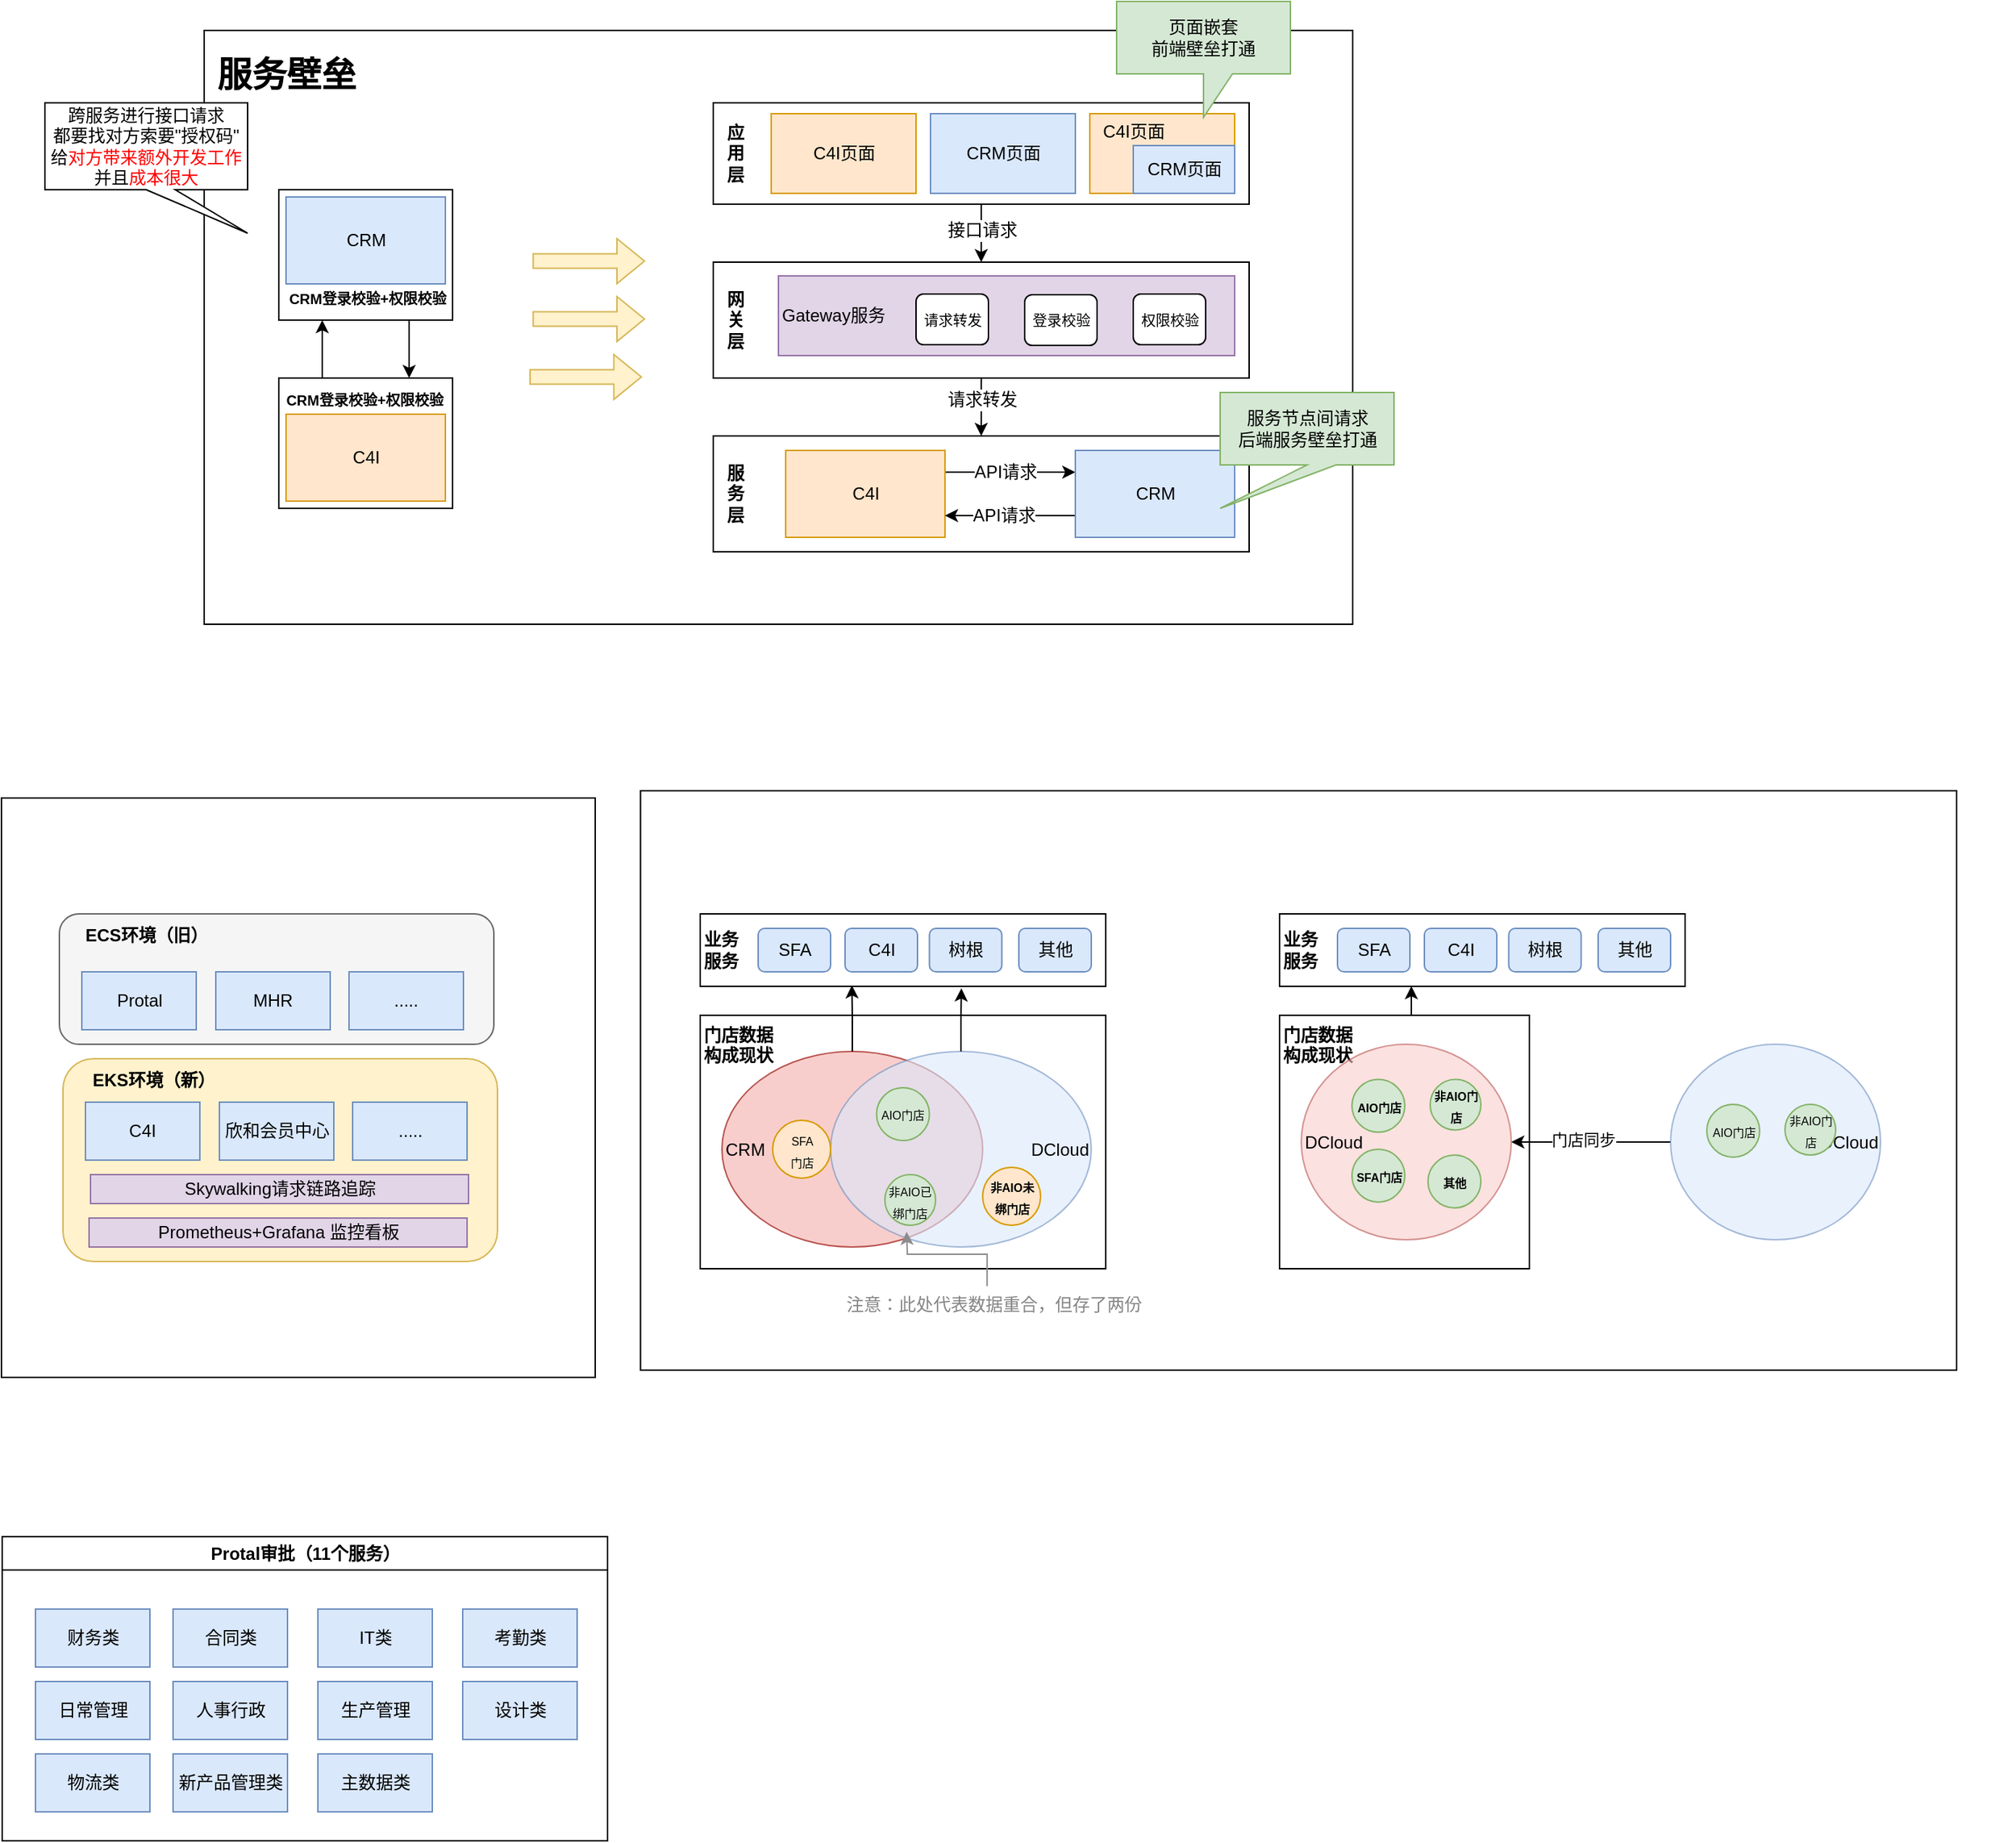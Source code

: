 <mxfile version="24.0.5" type="github">
  <diagram name="第 1 页" id="fpY8yn4sJWRvHEiPrYGF">
    <mxGraphModel dx="2048" dy="1942" grid="1" gridSize="10" guides="1" tooltips="1" connect="1" arrows="1" fold="1" page="1" pageScale="1" pageWidth="827" pageHeight="1169" math="0" shadow="0">
      <root>
        <mxCell id="0" />
        <mxCell id="1" parent="0" />
        <mxCell id="G3k9K2cqqkwImt9SPJEE-204" value="" style="rounded=0;whiteSpace=wrap;html=1;strokeColor=default;align=center;verticalAlign=middle;fontFamily=Helvetica;fontSize=12;fontColor=default;fillColor=default;" vertex="1" parent="1">
          <mxGeometry x="-670" y="200" width="410" height="400" as="geometry" />
        </mxCell>
        <mxCell id="G3k9K2cqqkwImt9SPJEE-200" value="" style="rounded=0;whiteSpace=wrap;html=1;strokeColor=default;align=center;verticalAlign=middle;fontFamily=Helvetica;fontSize=12;fontColor=default;fillColor=default;" vertex="1" parent="1">
          <mxGeometry x="-530" y="-330" width="793" height="410" as="geometry" />
        </mxCell>
        <mxCell id="G3k9K2cqqkwImt9SPJEE-174" value="Protal审批（11个服务）" style="swimlane;whiteSpace=wrap;html=1;rounded=0;strokeColor=default;align=center;verticalAlign=middle;fontFamily=Helvetica;fontSize=12;fontColor=default;fillColor=default;" vertex="1" parent="1">
          <mxGeometry x="-669.5" y="710" width="418" height="210" as="geometry" />
        </mxCell>
        <mxCell id="G3k9K2cqqkwImt9SPJEE-175" value="财务类" style="rounded=0;whiteSpace=wrap;html=1;strokeColor=#6c8ebf;align=center;verticalAlign=middle;fontFamily=Helvetica;fontSize=12;fillColor=#dae8fc;" vertex="1" parent="G3k9K2cqqkwImt9SPJEE-174">
          <mxGeometry x="23" y="50" width="79" height="40" as="geometry" />
        </mxCell>
        <mxCell id="G3k9K2cqqkwImt9SPJEE-176" value="合同类" style="rounded=0;whiteSpace=wrap;html=1;strokeColor=#6c8ebf;align=center;verticalAlign=middle;fontFamily=Helvetica;fontSize=12;fillColor=#dae8fc;" vertex="1" parent="G3k9K2cqqkwImt9SPJEE-174">
          <mxGeometry x="118" y="50" width="79" height="40" as="geometry" />
        </mxCell>
        <mxCell id="G3k9K2cqqkwImt9SPJEE-180" value="IT类" style="rounded=0;whiteSpace=wrap;html=1;strokeColor=#6c8ebf;align=center;verticalAlign=middle;fontFamily=Helvetica;fontSize=12;fillColor=#dae8fc;" vertex="1" parent="G3k9K2cqqkwImt9SPJEE-174">
          <mxGeometry x="218" y="50" width="79" height="40" as="geometry" />
        </mxCell>
        <mxCell id="G3k9K2cqqkwImt9SPJEE-181" value="考勤类" style="rounded=0;whiteSpace=wrap;html=1;strokeColor=#6c8ebf;align=center;verticalAlign=middle;fontFamily=Helvetica;fontSize=12;fillColor=#dae8fc;" vertex="1" parent="G3k9K2cqqkwImt9SPJEE-174">
          <mxGeometry x="318" y="50" width="79" height="40" as="geometry" />
        </mxCell>
        <mxCell id="G3k9K2cqqkwImt9SPJEE-182" value="日常管理" style="rounded=0;whiteSpace=wrap;html=1;strokeColor=#6c8ebf;align=center;verticalAlign=middle;fontFamily=Helvetica;fontSize=12;fillColor=#dae8fc;" vertex="1" parent="G3k9K2cqqkwImt9SPJEE-174">
          <mxGeometry x="23" y="100" width="79" height="40" as="geometry" />
        </mxCell>
        <mxCell id="G3k9K2cqqkwImt9SPJEE-183" value="人事行政" style="rounded=0;whiteSpace=wrap;html=1;strokeColor=#6c8ebf;align=center;verticalAlign=middle;fontFamily=Helvetica;fontSize=12;fillColor=#dae8fc;" vertex="1" parent="G3k9K2cqqkwImt9SPJEE-174">
          <mxGeometry x="118" y="100" width="79" height="40" as="geometry" />
        </mxCell>
        <mxCell id="G3k9K2cqqkwImt9SPJEE-184" value="生产管理" style="rounded=0;whiteSpace=wrap;html=1;strokeColor=#6c8ebf;align=center;verticalAlign=middle;fontFamily=Helvetica;fontSize=12;fillColor=#dae8fc;" vertex="1" parent="G3k9K2cqqkwImt9SPJEE-174">
          <mxGeometry x="218" y="100" width="79" height="40" as="geometry" />
        </mxCell>
        <mxCell id="G3k9K2cqqkwImt9SPJEE-185" value="设计类" style="rounded=0;whiteSpace=wrap;html=1;strokeColor=#6c8ebf;align=center;verticalAlign=middle;fontFamily=Helvetica;fontSize=12;fillColor=#dae8fc;" vertex="1" parent="G3k9K2cqqkwImt9SPJEE-174">
          <mxGeometry x="318" y="100" width="79" height="40" as="geometry" />
        </mxCell>
        <mxCell id="G3k9K2cqqkwImt9SPJEE-186" value="物流类" style="rounded=0;whiteSpace=wrap;html=1;strokeColor=#6c8ebf;align=center;verticalAlign=middle;fontFamily=Helvetica;fontSize=12;fillColor=#dae8fc;" vertex="1" parent="G3k9K2cqqkwImt9SPJEE-174">
          <mxGeometry x="23" y="150" width="79" height="40" as="geometry" />
        </mxCell>
        <mxCell id="G3k9K2cqqkwImt9SPJEE-187" value="新产品管理类" style="rounded=0;whiteSpace=wrap;html=1;strokeColor=#6c8ebf;align=center;verticalAlign=middle;fontFamily=Helvetica;fontSize=12;fillColor=#dae8fc;" vertex="1" parent="G3k9K2cqqkwImt9SPJEE-174">
          <mxGeometry x="118" y="150" width="79" height="40" as="geometry" />
        </mxCell>
        <mxCell id="G3k9K2cqqkwImt9SPJEE-188" value="主数据类" style="rounded=0;whiteSpace=wrap;html=1;strokeColor=#6c8ebf;align=center;verticalAlign=middle;fontFamily=Helvetica;fontSize=12;fillColor=#dae8fc;" vertex="1" parent="G3k9K2cqqkwImt9SPJEE-174">
          <mxGeometry x="218" y="150" width="79" height="40" as="geometry" />
        </mxCell>
        <mxCell id="G3k9K2cqqkwImt9SPJEE-198" value="" style="group;movable=0;resizable=0;rotatable=0;deletable=0;editable=0;locked=1;connectable=0;" vertex="1" connectable="0" parent="1">
          <mxGeometry x="-480" y="-280" width="771.5" height="310" as="geometry" />
        </mxCell>
        <mxCell id="G3k9K2cqqkwImt9SPJEE-22" value="" style="group;fillColor=#fff2cc;strokeColor=#d6b656;container=0;movable=0;resizable=0;rotatable=0;deletable=0;editable=0;locked=1;connectable=0;" vertex="1" connectable="0" parent="G3k9K2cqqkwImt9SPJEE-198">
          <mxGeometry x="1.5" y="60" width="120" height="90" as="geometry" />
        </mxCell>
        <mxCell id="G3k9K2cqqkwImt9SPJEE-38" style="edgeStyle=orthogonalEdgeStyle;rounded=0;orthogonalLoop=1;jettySize=auto;html=1;exitX=0.75;exitY=1;exitDx=0;exitDy=0;entryX=0.75;entryY=0;entryDx=0;entryDy=0;fontFamily=Helvetica;fontSize=12;fontColor=default;movable=0;resizable=0;rotatable=0;deletable=0;editable=0;locked=1;connectable=0;" edge="1" parent="G3k9K2cqqkwImt9SPJEE-198" source="G3k9K2cqqkwImt9SPJEE-14" target="G3k9K2cqqkwImt9SPJEE-28">
          <mxGeometry relative="1" as="geometry" />
        </mxCell>
        <mxCell id="G3k9K2cqqkwImt9SPJEE-14" value="" style="rounded=0;whiteSpace=wrap;html=1;align=center;verticalAlign=middle;fontFamily=Helvetica;fontSize=12;movable=0;resizable=0;rotatable=0;deletable=0;editable=0;locked=1;connectable=0;" vertex="1" parent="G3k9K2cqqkwImt9SPJEE-198">
          <mxGeometry x="1.5" y="60" width="120" height="90" as="geometry" />
        </mxCell>
        <mxCell id="G3k9K2cqqkwImt9SPJEE-8" value="CRM" style="rounded=0;whiteSpace=wrap;html=1;fillColor=#dae8fc;strokeColor=#6c8ebf;movable=0;resizable=0;rotatable=0;deletable=0;editable=0;locked=1;connectable=0;" vertex="1" parent="G3k9K2cqqkwImt9SPJEE-198">
          <mxGeometry x="6.5" y="65" width="110" height="60" as="geometry" />
        </mxCell>
        <mxCell id="G3k9K2cqqkwImt9SPJEE-21" value="&lt;font style=&quot;font-size: 10px;&quot;&gt;&lt;b&gt;CRM登录校验+权限校验&lt;/b&gt;&lt;/font&gt;" style="text;html=1;align=center;verticalAlign=middle;whiteSpace=wrap;rounded=0;fontFamily=Helvetica;fontSize=12;fontColor=default;movable=0;resizable=0;rotatable=0;deletable=0;editable=0;locked=1;connectable=0;" vertex="1" parent="G3k9K2cqqkwImt9SPJEE-198">
          <mxGeometry x="1.5" y="125" width="121.5" height="20" as="geometry" />
        </mxCell>
        <mxCell id="G3k9K2cqqkwImt9SPJEE-37" style="edgeStyle=orthogonalEdgeStyle;rounded=0;orthogonalLoop=1;jettySize=auto;html=1;exitX=0.25;exitY=0;exitDx=0;exitDy=0;entryX=0.25;entryY=1;entryDx=0;entryDy=0;fontFamily=Helvetica;fontSize=12;fontColor=default;movable=0;resizable=0;rotatable=0;deletable=0;editable=0;locked=1;connectable=0;" edge="1" parent="G3k9K2cqqkwImt9SPJEE-198" source="G3k9K2cqqkwImt9SPJEE-28" target="G3k9K2cqqkwImt9SPJEE-14">
          <mxGeometry relative="1" as="geometry" />
        </mxCell>
        <mxCell id="G3k9K2cqqkwImt9SPJEE-28" value="" style="rounded=0;whiteSpace=wrap;html=1;align=center;verticalAlign=middle;fontFamily=Helvetica;fontSize=12;movable=0;resizable=0;rotatable=0;deletable=0;editable=0;locked=1;connectable=0;container=0;" vertex="1" parent="G3k9K2cqqkwImt9SPJEE-198">
          <mxGeometry x="1.5" y="190" width="120" height="90" as="geometry" />
        </mxCell>
        <mxCell id="G3k9K2cqqkwImt9SPJEE-29" value="C4I" style="rounded=0;whiteSpace=wrap;html=1;fillColor=#ffe6cc;strokeColor=#d79b00;movable=0;resizable=0;rotatable=0;deletable=0;editable=0;locked=1;connectable=0;container=0;" vertex="1" parent="G3k9K2cqqkwImt9SPJEE-198">
          <mxGeometry x="6.5" y="215" width="110" height="60" as="geometry" />
        </mxCell>
        <mxCell id="G3k9K2cqqkwImt9SPJEE-77" value="&lt;font style=&quot;font-size: 10px;&quot;&gt;&lt;b&gt;CRM登录校验+权限校验&lt;/b&gt;&lt;/font&gt;" style="text;html=1;align=center;verticalAlign=middle;whiteSpace=wrap;rounded=0;fontFamily=Helvetica;fontSize=12;fontColor=default;movable=0;resizable=0;rotatable=0;deletable=0;editable=0;locked=1;connectable=0;" vertex="1" parent="G3k9K2cqqkwImt9SPJEE-198">
          <mxGeometry y="195" width="121.5" height="20" as="geometry" />
        </mxCell>
        <mxCell id="G3k9K2cqqkwImt9SPJEE-93" value="" style="group;movable=0;resizable=0;rotatable=0;deletable=0;editable=0;locked=1;connectable=0;" vertex="1" connectable="0" parent="G3k9K2cqqkwImt9SPJEE-198">
          <mxGeometry x="301.5" width="470" height="310" as="geometry" />
        </mxCell>
        <mxCell id="G3k9K2cqqkwImt9SPJEE-61" value="" style="group;dashed=1;movable=0;resizable=0;rotatable=0;deletable=0;editable=0;locked=1;connectable=0;" vertex="1" connectable="0" parent="G3k9K2cqqkwImt9SPJEE-93">
          <mxGeometry width="470" height="130" as="geometry" />
        </mxCell>
        <mxCell id="G3k9K2cqqkwImt9SPJEE-54" value="" style="rounded=0;whiteSpace=wrap;html=1;strokeColor=default;align=center;verticalAlign=middle;fontFamily=Helvetica;fontSize=12;fontColor=default;fillColor=default;movable=0;resizable=0;rotatable=0;deletable=0;editable=0;locked=1;connectable=0;" vertex="1" parent="G3k9K2cqqkwImt9SPJEE-61">
          <mxGeometry width="370" height="70" as="geometry" />
        </mxCell>
        <mxCell id="G3k9K2cqqkwImt9SPJEE-55" value="应&lt;br&gt;用&lt;br&gt;层" style="text;html=1;align=center;verticalAlign=middle;whiteSpace=wrap;rounded=0;fontFamily=Helvetica;fontSize=12;fontColor=default;fontStyle=1;movable=0;resizable=0;rotatable=0;deletable=0;editable=0;locked=1;connectable=0;" vertex="1" parent="G3k9K2cqqkwImt9SPJEE-61">
          <mxGeometry x="5" y="10" width="20" height="50" as="geometry" />
        </mxCell>
        <mxCell id="G3k9K2cqqkwImt9SPJEE-56" value="C4I页面" style="rounded=0;whiteSpace=wrap;html=1;strokeColor=#d79b00;align=center;verticalAlign=middle;fontFamily=Helvetica;fontSize=12;fillColor=#ffe6cc;movable=0;resizable=0;rotatable=0;deletable=0;editable=0;locked=1;connectable=0;" vertex="1" parent="G3k9K2cqqkwImt9SPJEE-61">
          <mxGeometry x="40" y="7.5" width="100" height="55" as="geometry" />
        </mxCell>
        <mxCell id="G3k9K2cqqkwImt9SPJEE-57" value="CRM页面" style="rounded=0;whiteSpace=wrap;html=1;strokeColor=#6c8ebf;align=center;verticalAlign=middle;fontFamily=Helvetica;fontSize=12;fillColor=#dae8fc;movable=0;resizable=0;rotatable=0;deletable=0;editable=0;locked=1;connectable=0;" vertex="1" parent="G3k9K2cqqkwImt9SPJEE-61">
          <mxGeometry x="150" y="7.5" width="100" height="55" as="geometry" />
        </mxCell>
        <mxCell id="G3k9K2cqqkwImt9SPJEE-58" value="" style="rounded=0;whiteSpace=wrap;html=1;strokeColor=#d79b00;align=center;verticalAlign=middle;fontFamily=Helvetica;fontSize=12;fillColor=#ffe6cc;movable=0;resizable=0;rotatable=0;deletable=0;editable=0;locked=1;connectable=0;" vertex="1" parent="G3k9K2cqqkwImt9SPJEE-61">
          <mxGeometry x="260" y="7.5" width="100" height="55" as="geometry" />
        </mxCell>
        <mxCell id="G3k9K2cqqkwImt9SPJEE-59" value="C4I页面" style="text;html=1;align=center;verticalAlign=middle;whiteSpace=wrap;rounded=0;fontFamily=Helvetica;fontSize=12;fontColor=default;movable=0;resizable=0;rotatable=0;deletable=0;editable=0;locked=1;connectable=0;" vertex="1" parent="G3k9K2cqqkwImt9SPJEE-61">
          <mxGeometry x="260" y="5" width="60" height="30" as="geometry" />
        </mxCell>
        <mxCell id="G3k9K2cqqkwImt9SPJEE-60" value="CRM页面" style="rounded=0;whiteSpace=wrap;html=1;strokeColor=#6c8ebf;align=center;verticalAlign=middle;fontFamily=Helvetica;fontSize=12;fillColor=#dae8fc;movable=0;resizable=0;rotatable=0;deletable=0;editable=0;locked=1;connectable=0;" vertex="1" parent="G3k9K2cqqkwImt9SPJEE-61">
          <mxGeometry x="290" y="29.5" width="70" height="33" as="geometry" />
        </mxCell>
        <mxCell id="G3k9K2cqqkwImt9SPJEE-86" style="edgeStyle=orthogonalEdgeStyle;rounded=0;orthogonalLoop=1;jettySize=auto;html=1;exitX=0.5;exitY=1;exitDx=0;exitDy=0;entryX=0.5;entryY=0;entryDx=0;entryDy=0;fontFamily=Helvetica;fontSize=12;fontColor=default;movable=0;resizable=0;rotatable=0;deletable=0;editable=0;locked=1;connectable=0;" edge="1" parent="G3k9K2cqqkwImt9SPJEE-93" source="G3k9K2cqqkwImt9SPJEE-54" target="G3k9K2cqqkwImt9SPJEE-81">
          <mxGeometry relative="1" as="geometry" />
        </mxCell>
        <mxCell id="G3k9K2cqqkwImt9SPJEE-87" value="接口请求" style="edgeLabel;html=1;align=center;verticalAlign=middle;resizable=0;points=[];rounded=0;strokeColor=default;fontFamily=Helvetica;fontSize=12;fontColor=default;fillColor=default;movable=0;rotatable=0;deletable=0;editable=0;locked=1;connectable=0;" vertex="1" connectable="0" parent="G3k9K2cqqkwImt9SPJEE-86">
          <mxGeometry x="-0.126" relative="1" as="geometry">
            <mxPoint as="offset" />
          </mxGeometry>
        </mxCell>
        <mxCell id="G3k9K2cqqkwImt9SPJEE-89" value="" style="group;movable=0;resizable=0;rotatable=0;deletable=0;editable=0;locked=1;connectable=0;" vertex="1" connectable="0" parent="G3k9K2cqqkwImt9SPJEE-93">
          <mxGeometry y="110" width="370" height="80" as="geometry" />
        </mxCell>
        <mxCell id="G3k9K2cqqkwImt9SPJEE-81" value="" style="rounded=0;whiteSpace=wrap;html=1;strokeColor=default;align=center;verticalAlign=middle;fontFamily=Helvetica;fontSize=12;fontColor=default;fillColor=default;movable=0;resizable=0;rotatable=0;deletable=0;editable=0;locked=1;connectable=0;" vertex="1" parent="G3k9K2cqqkwImt9SPJEE-89">
          <mxGeometry width="370" height="80" as="geometry" />
        </mxCell>
        <mxCell id="G3k9K2cqqkwImt9SPJEE-82" value="" style="group;movable=0;resizable=0;rotatable=0;deletable=0;editable=0;locked=1;connectable=0;" vertex="1" connectable="0" parent="G3k9K2cqqkwImt9SPJEE-89">
          <mxGeometry x="45" y="9.5" width="325" height="70.5" as="geometry" />
        </mxCell>
        <mxCell id="G3k9K2cqqkwImt9SPJEE-53" value="&lt;div style=&quot;&quot;&gt;&lt;span style=&quot;background-color: initial;&quot;&gt;Gateway服务&lt;/span&gt;&lt;/div&gt;" style="rounded=0;whiteSpace=wrap;html=1;fillColor=#e1d5e7;strokeColor=#9673a6;movable=0;resizable=0;rotatable=0;deletable=0;editable=0;locked=1;connectable=0;container=0;align=left;" vertex="1" parent="G3k9K2cqqkwImt9SPJEE-82">
          <mxGeometry width="315" height="55" as="geometry" />
        </mxCell>
        <mxCell id="G3k9K2cqqkwImt9SPJEE-69" value="&lt;font style=&quot;font-size: 10px;&quot;&gt;请求转发&lt;/font&gt;" style="rounded=1;whiteSpace=wrap;html=1;strokeColor=default;align=center;verticalAlign=middle;fontFamily=Helvetica;fontSize=12;fontColor=default;fillColor=default;movable=0;resizable=0;rotatable=0;deletable=0;editable=0;locked=1;connectable=0;" vertex="1" parent="G3k9K2cqqkwImt9SPJEE-82">
          <mxGeometry x="95" y="12.5" width="50" height="35" as="geometry" />
        </mxCell>
        <mxCell id="G3k9K2cqqkwImt9SPJEE-70" value="&lt;font style=&quot;font-size: 10px;&quot;&gt;登录校验&lt;/font&gt;" style="rounded=1;whiteSpace=wrap;html=1;strokeColor=default;align=center;verticalAlign=middle;fontFamily=Helvetica;fontSize=12;fontColor=default;fillColor=default;movable=0;resizable=0;rotatable=0;deletable=0;editable=0;locked=1;connectable=0;" vertex="1" parent="G3k9K2cqqkwImt9SPJEE-82">
          <mxGeometry x="170" y="13" width="50" height="35" as="geometry" />
        </mxCell>
        <mxCell id="G3k9K2cqqkwImt9SPJEE-71" value="&lt;font style=&quot;font-size: 10px;&quot;&gt;权限校验&lt;/font&gt;" style="rounded=1;whiteSpace=wrap;html=1;strokeColor=default;align=center;verticalAlign=middle;fontFamily=Helvetica;fontSize=12;fontColor=default;fillColor=default;movable=0;resizable=0;rotatable=0;deletable=0;editable=0;locked=1;connectable=0;" vertex="1" parent="G3k9K2cqqkwImt9SPJEE-82">
          <mxGeometry x="245" y="12.5" width="50" height="35" as="geometry" />
        </mxCell>
        <mxCell id="G3k9K2cqqkwImt9SPJEE-51" value="网&lt;br&gt;关&lt;br&gt;层" style="text;html=1;align=center;verticalAlign=middle;whiteSpace=wrap;rounded=0;fontFamily=Helvetica;fontSize=12;fontColor=default;fontStyle=1;movable=0;resizable=0;rotatable=0;deletable=0;editable=0;locked=1;connectable=0;" vertex="1" parent="G3k9K2cqqkwImt9SPJEE-89">
          <mxGeometry y="14.5" width="30" height="50" as="geometry" />
        </mxCell>
        <mxCell id="G3k9K2cqqkwImt9SPJEE-90" value="" style="group;movable=0;resizable=0;rotatable=0;deletable=0;editable=0;locked=1;connectable=0;" vertex="1" connectable="0" parent="G3k9K2cqqkwImt9SPJEE-93">
          <mxGeometry y="230" width="370" height="80" as="geometry" />
        </mxCell>
        <mxCell id="G3k9K2cqqkwImt9SPJEE-39" value="" style="rounded=0;whiteSpace=wrap;html=1;strokeColor=default;align=center;verticalAlign=middle;fontFamily=Helvetica;fontSize=12;fontColor=default;fillColor=default;movable=0;resizable=0;rotatable=0;deletable=0;editable=0;locked=1;connectable=0;" vertex="1" parent="G3k9K2cqqkwImt9SPJEE-90">
          <mxGeometry width="370" height="80" as="geometry" />
        </mxCell>
        <mxCell id="G3k9K2cqqkwImt9SPJEE-45" style="edgeStyle=orthogonalEdgeStyle;rounded=0;orthogonalLoop=1;jettySize=auto;html=1;exitX=1;exitY=0.25;exitDx=0;exitDy=0;entryX=0;entryY=0.25;entryDx=0;entryDy=0;fontFamily=Helvetica;fontSize=12;fontColor=default;movable=0;resizable=0;rotatable=0;deletable=0;editable=0;locked=1;connectable=0;" edge="1" parent="G3k9K2cqqkwImt9SPJEE-90" source="G3k9K2cqqkwImt9SPJEE-42" target="G3k9K2cqqkwImt9SPJEE-43">
          <mxGeometry relative="1" as="geometry" />
        </mxCell>
        <mxCell id="G3k9K2cqqkwImt9SPJEE-47" value="API请求" style="edgeLabel;html=1;align=center;verticalAlign=middle;resizable=0;points=[];rounded=0;strokeColor=default;fontFamily=Helvetica;fontSize=12;fontColor=default;fillColor=default;movable=0;rotatable=0;deletable=0;editable=0;locked=1;connectable=0;" vertex="1" connectable="0" parent="G3k9K2cqqkwImt9SPJEE-45">
          <mxGeometry x="-0.089" relative="1" as="geometry">
            <mxPoint as="offset" />
          </mxGeometry>
        </mxCell>
        <mxCell id="G3k9K2cqqkwImt9SPJEE-102" value="" style="edgeLabel;html=1;align=center;verticalAlign=middle;resizable=0;points=[];rounded=0;strokeColor=default;fontFamily=Helvetica;fontSize=12;fontColor=default;fillColor=default;movable=0;rotatable=0;deletable=0;editable=0;locked=1;connectable=0;" vertex="1" connectable="0" parent="G3k9K2cqqkwImt9SPJEE-45">
          <mxGeometry x="0.7" y="-3" relative="1" as="geometry">
            <mxPoint as="offset" />
          </mxGeometry>
        </mxCell>
        <mxCell id="G3k9K2cqqkwImt9SPJEE-42" value="C4I" style="rounded=0;whiteSpace=wrap;html=1;fillColor=#ffe6cc;strokeColor=#d79b00;movable=0;resizable=0;rotatable=0;deletable=0;editable=0;locked=1;connectable=0;container=0;" vertex="1" parent="G3k9K2cqqkwImt9SPJEE-90">
          <mxGeometry x="50" y="10" width="110" height="60" as="geometry" />
        </mxCell>
        <mxCell id="G3k9K2cqqkwImt9SPJEE-46" style="edgeStyle=orthogonalEdgeStyle;rounded=0;orthogonalLoop=1;jettySize=auto;html=1;exitX=0;exitY=0.75;exitDx=0;exitDy=0;entryX=1;entryY=0.75;entryDx=0;entryDy=0;fontFamily=Helvetica;fontSize=12;fontColor=default;movable=0;resizable=0;rotatable=0;deletable=0;editable=0;locked=1;connectable=0;" edge="1" parent="G3k9K2cqqkwImt9SPJEE-90" source="G3k9K2cqqkwImt9SPJEE-43" target="G3k9K2cqqkwImt9SPJEE-42">
          <mxGeometry relative="1" as="geometry">
            <Array as="points">
              <mxPoint x="180" y="55" />
              <mxPoint x="180" y="55" />
            </Array>
          </mxGeometry>
        </mxCell>
        <mxCell id="G3k9K2cqqkwImt9SPJEE-48" value="API请求" style="edgeLabel;html=1;align=center;verticalAlign=middle;resizable=0;points=[];rounded=0;strokeColor=default;fontFamily=Helvetica;fontSize=12;fontColor=default;fillColor=default;movable=0;rotatable=0;deletable=0;editable=0;locked=1;connectable=0;" vertex="1" connectable="0" parent="G3k9K2cqqkwImt9SPJEE-46">
          <mxGeometry x="0.458" relative="1" as="geometry">
            <mxPoint x="16" as="offset" />
          </mxGeometry>
        </mxCell>
        <mxCell id="G3k9K2cqqkwImt9SPJEE-43" value="CRM" style="rounded=0;whiteSpace=wrap;html=1;fillColor=#dae8fc;strokeColor=#6c8ebf;movable=0;resizable=0;rotatable=0;deletable=0;editable=0;locked=1;connectable=0;" vertex="1" parent="G3k9K2cqqkwImt9SPJEE-90">
          <mxGeometry x="250" y="10" width="110" height="60" as="geometry" />
        </mxCell>
        <mxCell id="G3k9K2cqqkwImt9SPJEE-50" value="服&lt;br&gt;务&lt;br&gt;层" style="text;html=1;align=center;verticalAlign=middle;whiteSpace=wrap;rounded=0;fontFamily=Helvetica;fontSize=12;fontColor=default;fontStyle=1;movable=0;resizable=0;rotatable=0;deletable=0;editable=0;locked=1;connectable=0;" vertex="1" parent="G3k9K2cqqkwImt9SPJEE-90">
          <mxGeometry y="15" width="30" height="50" as="geometry" />
        </mxCell>
        <mxCell id="G3k9K2cqqkwImt9SPJEE-85" style="edgeStyle=orthogonalEdgeStyle;rounded=0;orthogonalLoop=1;jettySize=auto;html=1;entryX=0.5;entryY=0;entryDx=0;entryDy=0;fontFamily=Helvetica;fontSize=12;fontColor=default;movable=0;resizable=0;rotatable=0;deletable=0;editable=0;locked=1;connectable=0;" edge="1" parent="G3k9K2cqqkwImt9SPJEE-93" source="G3k9K2cqqkwImt9SPJEE-81" target="G3k9K2cqqkwImt9SPJEE-39">
          <mxGeometry relative="1" as="geometry" />
        </mxCell>
        <mxCell id="G3k9K2cqqkwImt9SPJEE-88" value="请求转发" style="edgeLabel;html=1;align=center;verticalAlign=middle;resizable=0;points=[];rounded=0;strokeColor=default;fontFamily=Helvetica;fontSize=12;fontColor=default;fillColor=default;movable=0;rotatable=0;deletable=0;editable=0;locked=1;connectable=0;" vertex="1" connectable="0" parent="G3k9K2cqqkwImt9SPJEE-85">
          <mxGeometry x="0.294" y="-1" relative="1" as="geometry">
            <mxPoint x="1" y="-11" as="offset" />
          </mxGeometry>
        </mxCell>
        <mxCell id="G3k9K2cqqkwImt9SPJEE-194" value="" style="shape=flexArrow;endArrow=classic;html=1;rounded=0;fontFamily=Helvetica;fontSize=12;fontColor=default;fillColor=#fff2cc;strokeColor=#d6b656;movable=0;resizable=0;rotatable=0;deletable=0;editable=0;locked=1;connectable=0;" edge="1" parent="G3k9K2cqqkwImt9SPJEE-198">
          <mxGeometry width="50" height="50" relative="1" as="geometry">
            <mxPoint x="176.662" y="109.26" as="sourcePoint" />
            <mxPoint x="254.5" y="109.26" as="targetPoint" />
          </mxGeometry>
        </mxCell>
        <mxCell id="G3k9K2cqqkwImt9SPJEE-195" value="" style="shape=flexArrow;endArrow=classic;html=1;rounded=0;fontFamily=Helvetica;fontSize=12;fontColor=default;fillColor=#fff2cc;strokeColor=#d6b656;movable=0;resizable=0;rotatable=0;deletable=0;editable=0;locked=1;connectable=0;" edge="1" parent="G3k9K2cqqkwImt9SPJEE-198">
          <mxGeometry width="50" height="50" relative="1" as="geometry">
            <mxPoint x="176.662" y="149.26" as="sourcePoint" />
            <mxPoint x="254.5" y="149.26" as="targetPoint" />
          </mxGeometry>
        </mxCell>
        <mxCell id="G3k9K2cqqkwImt9SPJEE-196" value="" style="shape=flexArrow;endArrow=classic;html=1;rounded=0;fontFamily=Helvetica;fontSize=12;fontColor=default;fillColor=#fff2cc;strokeColor=#d6b656;movable=0;resizable=0;rotatable=0;deletable=0;editable=0;locked=1;connectable=0;" edge="1" parent="G3k9K2cqqkwImt9SPJEE-198">
          <mxGeometry width="50" height="50" relative="1" as="geometry">
            <mxPoint x="174.5" y="189.26" as="sourcePoint" />
            <mxPoint x="252.338" y="189.26" as="targetPoint" />
          </mxGeometry>
        </mxCell>
        <mxCell id="G3k9K2cqqkwImt9SPJEE-201" value="&lt;h1 style=&quot;margin-top: 0px;&quot;&gt;服务壁垒&lt;/h1&gt;" style="text;html=1;whiteSpace=wrap;overflow=hidden;rounded=0;fontFamily=Helvetica;fontSize=12;fontColor=default;" vertex="1" parent="1">
          <mxGeometry x="-523" y="-320" width="125" height="40" as="geometry" />
        </mxCell>
        <mxCell id="G3k9K2cqqkwImt9SPJEE-202" value="" style="group" vertex="1" connectable="0" parent="1">
          <mxGeometry x="-630" y="280" width="1350" height="315" as="geometry" />
        </mxCell>
        <mxCell id="G3k9K2cqqkwImt9SPJEE-205" value="" style="rounded=0;whiteSpace=wrap;html=1;strokeColor=default;align=center;verticalAlign=middle;fontFamily=Helvetica;fontSize=12;fontColor=default;fillColor=default;" vertex="1" parent="G3k9K2cqqkwImt9SPJEE-202">
          <mxGeometry x="401.25" y="-85" width="908.75" height="400" as="geometry" />
        </mxCell>
        <mxCell id="G3k9K2cqqkwImt9SPJEE-107" value="" style="rounded=1;whiteSpace=wrap;html=1;strokeColor=#666666;align=center;verticalAlign=middle;fontFamily=Helvetica;fontSize=12;fontColor=#333333;fillColor=#f5f5f5;" vertex="1" parent="G3k9K2cqqkwImt9SPJEE-202">
          <mxGeometry width="300" height="90" as="geometry" />
        </mxCell>
        <mxCell id="G3k9K2cqqkwImt9SPJEE-108" value="ECS环境（旧）" style="text;html=1;align=left;verticalAlign=middle;whiteSpace=wrap;rounded=0;fontFamily=Helvetica;fontSize=12;fontColor=default;fontStyle=1" vertex="1" parent="G3k9K2cqqkwImt9SPJEE-202">
          <mxGeometry x="15.5" width="110" height="30" as="geometry" />
        </mxCell>
        <mxCell id="G3k9K2cqqkwImt9SPJEE-110" value="" style="rounded=1;whiteSpace=wrap;html=1;strokeColor=#d6b656;align=center;verticalAlign=middle;fontFamily=Helvetica;fontSize=12;fillColor=#fff2cc;" vertex="1" parent="G3k9K2cqqkwImt9SPJEE-202">
          <mxGeometry x="2.5" y="100" width="300" height="140" as="geometry" />
        </mxCell>
        <mxCell id="G3k9K2cqqkwImt9SPJEE-111" value="EKS环境（新）" style="text;html=1;align=left;verticalAlign=middle;whiteSpace=wrap;rounded=0;fontFamily=Helvetica;fontSize=12;fontColor=default;fontStyle=1" vertex="1" parent="G3k9K2cqqkwImt9SPJEE-202">
          <mxGeometry x="20.5" y="100" width="94.5" height="30" as="geometry" />
        </mxCell>
        <mxCell id="G3k9K2cqqkwImt9SPJEE-115" value="C4I" style="rounded=0;whiteSpace=wrap;html=1;strokeColor=#6c8ebf;align=center;verticalAlign=middle;fontFamily=Helvetica;fontSize=12;fillColor=#dae8fc;" vertex="1" parent="G3k9K2cqqkwImt9SPJEE-202">
          <mxGeometry x="18" y="130" width="79" height="40" as="geometry" />
        </mxCell>
        <mxCell id="G3k9K2cqqkwImt9SPJEE-116" value="Protal" style="rounded=0;whiteSpace=wrap;html=1;strokeColor=#6c8ebf;align=center;verticalAlign=middle;fontFamily=Helvetica;fontSize=12;fillColor=#dae8fc;" vertex="1" parent="G3k9K2cqqkwImt9SPJEE-202">
          <mxGeometry x="15.5" y="40" width="79" height="40" as="geometry" />
        </mxCell>
        <mxCell id="G3k9K2cqqkwImt9SPJEE-117" value="MHR" style="rounded=0;whiteSpace=wrap;html=1;strokeColor=#6c8ebf;align=center;verticalAlign=middle;fontFamily=Helvetica;fontSize=12;fillColor=#dae8fc;" vertex="1" parent="G3k9K2cqqkwImt9SPJEE-202">
          <mxGeometry x="108" y="40" width="79" height="40" as="geometry" />
        </mxCell>
        <mxCell id="G3k9K2cqqkwImt9SPJEE-118" value="....." style="rounded=0;whiteSpace=wrap;html=1;strokeColor=#6c8ebf;align=center;verticalAlign=middle;fontFamily=Helvetica;fontSize=12;fillColor=#dae8fc;" vertex="1" parent="G3k9K2cqqkwImt9SPJEE-202">
          <mxGeometry x="200" y="40" width="79" height="40" as="geometry" />
        </mxCell>
        <mxCell id="G3k9K2cqqkwImt9SPJEE-119" value="欣和会员中心" style="rounded=0;whiteSpace=wrap;html=1;strokeColor=#6c8ebf;align=center;verticalAlign=middle;fontFamily=Helvetica;fontSize=12;fillColor=#dae8fc;" vertex="1" parent="G3k9K2cqqkwImt9SPJEE-202">
          <mxGeometry x="110.5" y="130" width="79" height="40" as="geometry" />
        </mxCell>
        <mxCell id="G3k9K2cqqkwImt9SPJEE-120" value="....." style="rounded=0;whiteSpace=wrap;html=1;strokeColor=#6c8ebf;align=center;verticalAlign=middle;fontFamily=Helvetica;fontSize=12;fillColor=#dae8fc;" vertex="1" parent="G3k9K2cqqkwImt9SPJEE-202">
          <mxGeometry x="202.5" y="130" width="79" height="40" as="geometry" />
        </mxCell>
        <mxCell id="G3k9K2cqqkwImt9SPJEE-121" value="Skywalking请求链路追踪" style="rounded=0;whiteSpace=wrap;html=1;strokeColor=#9673a6;align=center;verticalAlign=middle;fontFamily=Helvetica;fontSize=12;fillColor=#e1d5e7;" vertex="1" parent="G3k9K2cqqkwImt9SPJEE-202">
          <mxGeometry x="21.5" y="180" width="261" height="20" as="geometry" />
        </mxCell>
        <mxCell id="G3k9K2cqqkwImt9SPJEE-122" value="Prometheus+Grafana 监控看板" style="rounded=0;whiteSpace=wrap;html=1;strokeColor=#9673a6;align=center;verticalAlign=middle;fontFamily=Helvetica;fontSize=12;fillColor=#e1d5e7;" vertex="1" parent="G3k9K2cqqkwImt9SPJEE-202">
          <mxGeometry x="20.5" y="210" width="261" height="20" as="geometry" />
        </mxCell>
        <mxCell id="G3k9K2cqqkwImt9SPJEE-168" value="" style="group;rounded=1;movable=0;resizable=0;rotatable=0;deletable=0;editable=0;locked=1;connectable=0;" vertex="1" connectable="0" parent="G3k9K2cqqkwImt9SPJEE-202">
          <mxGeometry x="442.5" width="770" height="270" as="geometry" />
        </mxCell>
        <mxCell id="G3k9K2cqqkwImt9SPJEE-133" value="&lt;b&gt;门店数据&lt;br&gt;构成现状&lt;/b&gt;" style="rounded=0;whiteSpace=wrap;html=1;verticalAlign=top;align=left;movable=0;resizable=0;rotatable=0;deletable=0;editable=0;locked=1;connectable=0;" vertex="1" parent="G3k9K2cqqkwImt9SPJEE-168">
          <mxGeometry x="400.0" y="70" width="172.5" height="175" as="geometry" />
        </mxCell>
        <mxCell id="G3k9K2cqqkwImt9SPJEE-134" value="" style="edgeStyle=orthogonalEdgeStyle;rounded=0;orthogonalLoop=1;jettySize=auto;html=1;movable=0;resizable=0;rotatable=0;deletable=0;editable=0;locked=1;connectable=0;" edge="1" parent="G3k9K2cqqkwImt9SPJEE-168" source="G3k9K2cqqkwImt9SPJEE-136" target="G3k9K2cqqkwImt9SPJEE-150">
          <mxGeometry relative="1" as="geometry" />
        </mxCell>
        <mxCell id="G3k9K2cqqkwImt9SPJEE-135" value="门店同步" style="edgeLabel;html=1;align=center;verticalAlign=middle;resizable=0;points=[];movable=0;rotatable=0;deletable=0;editable=0;locked=1;connectable=0;" vertex="1" connectable="0" parent="G3k9K2cqqkwImt9SPJEE-134">
          <mxGeometry x="0.104" y="-2" relative="1" as="geometry">
            <mxPoint as="offset" />
          </mxGeometry>
        </mxCell>
        <mxCell id="G3k9K2cqqkwImt9SPJEE-136" value="DCloud" style="ellipse;whiteSpace=wrap;html=1;align=right;opacity=60;fillColor=#dae8fc;strokeColor=#6c8ebf;movable=0;resizable=0;rotatable=0;deletable=0;editable=0;locked=1;connectable=0;" vertex="1" parent="G3k9K2cqqkwImt9SPJEE-168">
          <mxGeometry x="670" y="90.0" width="145" height="135" as="geometry" />
        </mxCell>
        <mxCell id="G3k9K2cqqkwImt9SPJEE-137" value="&lt;b&gt;门店数据&lt;br&gt;构成现状&lt;/b&gt;" style="rounded=0;whiteSpace=wrap;html=1;verticalAlign=top;align=left;movable=0;resizable=0;rotatable=0;deletable=0;editable=0;locked=1;connectable=0;" vertex="1" parent="G3k9K2cqqkwImt9SPJEE-168">
          <mxGeometry y="70" width="280" height="175" as="geometry" />
        </mxCell>
        <mxCell id="G3k9K2cqqkwImt9SPJEE-138" value="CRM" style="ellipse;whiteSpace=wrap;html=1;align=left;fillColor=#f8cecc;strokeColor=#b85450;movable=0;resizable=0;rotatable=0;deletable=0;editable=0;locked=1;connectable=0;" vertex="1" parent="G3k9K2cqqkwImt9SPJEE-168">
          <mxGeometry x="15.0" y="95" width="180" height="135" as="geometry" />
        </mxCell>
        <mxCell id="G3k9K2cqqkwImt9SPJEE-139" value="DCloud" style="ellipse;whiteSpace=wrap;html=1;align=right;opacity=60;fillColor=#dae8fc;strokeColor=#6c8ebf;movable=0;resizable=0;rotatable=0;deletable=0;editable=0;locked=1;connectable=0;" vertex="1" parent="G3k9K2cqqkwImt9SPJEE-168">
          <mxGeometry x="90" y="95" width="180" height="135" as="geometry" />
        </mxCell>
        <mxCell id="G3k9K2cqqkwImt9SPJEE-140" value="&lt;font style=&quot;font-size: 8px;&quot;&gt;AIO门店&lt;/font&gt;" style="ellipse;whiteSpace=wrap;html=1;aspect=fixed;fillColor=#d5e8d4;strokeColor=#82b366;movable=0;resizable=0;rotatable=0;deletable=0;editable=0;locked=1;connectable=0;" vertex="1" parent="G3k9K2cqqkwImt9SPJEE-168">
          <mxGeometry x="121.75" y="120" width="36.5" height="36.5" as="geometry" />
        </mxCell>
        <mxCell id="G3k9K2cqqkwImt9SPJEE-141" value="&lt;font style=&quot;font-size: 8px;&quot;&gt;非AIO已绑门店&lt;/font&gt;" style="ellipse;whiteSpace=wrap;html=1;aspect=fixed;fillColor=#d5e8d4;strokeColor=#82b366;movable=0;resizable=0;rotatable=0;deletable=0;editable=0;locked=1;connectable=0;" vertex="1" parent="G3k9K2cqqkwImt9SPJEE-168">
          <mxGeometry x="127.5" y="180" width="35.0" height="35.0" as="geometry" />
        </mxCell>
        <mxCell id="G3k9K2cqqkwImt9SPJEE-142" value="&lt;font style=&quot;font-size: 8px;&quot;&gt;SFA&lt;br&gt;门店&lt;/font&gt;" style="ellipse;whiteSpace=wrap;html=1;aspect=fixed;fillColor=#ffe6cc;strokeColor=#d79b00;movable=0;resizable=0;rotatable=0;deletable=0;editable=0;locked=1;connectable=0;" vertex="1" parent="G3k9K2cqqkwImt9SPJEE-168">
          <mxGeometry x="50" y="142.5" width="40.0" height="40.0" as="geometry" />
        </mxCell>
        <mxCell id="G3k9K2cqqkwImt9SPJEE-143" style="edgeStyle=orthogonalEdgeStyle;rounded=0;orthogonalLoop=1;jettySize=auto;html=1;entryX=0.5;entryY=1;entryDx=0;entryDy=0;fontColor=#aaa7a7;strokeColor=#8c8c8c;exitX=0.483;exitY=0.067;exitDx=0;exitDy=0;exitPerimeter=0;movable=0;resizable=0;rotatable=0;deletable=0;editable=0;locked=1;connectable=0;" edge="1" parent="G3k9K2cqqkwImt9SPJEE-168" source="G3k9K2cqqkwImt9SPJEE-144">
          <mxGeometry relative="1" as="geometry">
            <mxPoint x="142.5" y="219.5" as="targetPoint" />
          </mxGeometry>
        </mxCell>
        <mxCell id="G3k9K2cqqkwImt9SPJEE-144" value="注意：此处代表数据重合，但存了两份" style="text;html=1;align=center;verticalAlign=middle;resizable=0;points=[];autosize=1;strokeColor=none;fillColor=none;fontColor=#858585;movable=0;rotatable=0;deletable=0;editable=0;locked=1;connectable=0;" vertex="1" parent="G3k9K2cqqkwImt9SPJEE-168">
          <mxGeometry x="87" y="255" width="230" height="30" as="geometry" />
        </mxCell>
        <mxCell id="G3k9K2cqqkwImt9SPJEE-145" style="edgeStyle=orthogonalEdgeStyle;rounded=0;orthogonalLoop=1;jettySize=auto;html=1;exitX=0.5;exitY=0;exitDx=0;exitDy=0;entryX=0.374;entryY=0.986;entryDx=0;entryDy=0;entryPerimeter=0;movable=0;resizable=0;rotatable=0;deletable=0;editable=0;locked=1;connectable=0;" edge="1" parent="G3k9K2cqqkwImt9SPJEE-168" source="G3k9K2cqqkwImt9SPJEE-138" target="G3k9K2cqqkwImt9SPJEE-156">
          <mxGeometry relative="1" as="geometry" />
        </mxCell>
        <mxCell id="G3k9K2cqqkwImt9SPJEE-146" style="edgeStyle=orthogonalEdgeStyle;rounded=0;orthogonalLoop=1;jettySize=auto;html=1;exitX=0.5;exitY=0;exitDx=0;exitDy=0;entryX=0.644;entryY=1.028;entryDx=0;entryDy=0;entryPerimeter=0;movable=0;resizable=0;rotatable=0;deletable=0;editable=0;locked=1;connectable=0;" edge="1" parent="G3k9K2cqqkwImt9SPJEE-168" source="G3k9K2cqqkwImt9SPJEE-139" target="G3k9K2cqqkwImt9SPJEE-156">
          <mxGeometry relative="1" as="geometry" />
        </mxCell>
        <mxCell id="G3k9K2cqqkwImt9SPJEE-147" value="&lt;font style=&quot;font-size: 8px;&quot;&gt;&lt;b&gt;非AIO未绑门店&lt;/b&gt;&lt;/font&gt;" style="ellipse;whiteSpace=wrap;html=1;aspect=fixed;fillColor=#ffe6cc;strokeColor=#d79b00;movable=0;resizable=0;rotatable=0;deletable=0;editable=0;locked=1;connectable=0;" vertex="1" parent="G3k9K2cqqkwImt9SPJEE-168">
          <mxGeometry x="195.0" y="175.0" width="40.0" height="40.0" as="geometry" />
        </mxCell>
        <mxCell id="G3k9K2cqqkwImt9SPJEE-148" value="&lt;font style=&quot;font-size: 8px;&quot;&gt;AIO门店&lt;/font&gt;" style="ellipse;whiteSpace=wrap;html=1;aspect=fixed;fillColor=#d5e8d4;strokeColor=#82b366;movable=0;resizable=0;rotatable=0;deletable=0;editable=0;locked=1;connectable=0;" vertex="1" parent="G3k9K2cqqkwImt9SPJEE-168">
          <mxGeometry x="695" y="131.5" width="36.5" height="36.5" as="geometry" />
        </mxCell>
        <mxCell id="G3k9K2cqqkwImt9SPJEE-149" value="&lt;font style=&quot;font-size: 8px;&quot;&gt;非AIO门店&lt;/font&gt;" style="ellipse;whiteSpace=wrap;html=1;aspect=fixed;fillColor=#d5e8d4;strokeColor=#82b366;movable=0;resizable=0;rotatable=0;deletable=0;editable=0;locked=1;connectable=0;" vertex="1" parent="G3k9K2cqqkwImt9SPJEE-168">
          <mxGeometry x="749" y="131.5" width="35.0" height="35.0" as="geometry" />
        </mxCell>
        <mxCell id="G3k9K2cqqkwImt9SPJEE-150" value="DCloud" style="ellipse;whiteSpace=wrap;html=1;align=left;opacity=60;fillColor=#f8cecc;strokeColor=#b85450;movable=0;resizable=0;rotatable=0;deletable=0;editable=0;locked=1;connectable=0;" vertex="1" parent="G3k9K2cqqkwImt9SPJEE-168">
          <mxGeometry x="415.0" y="90.0" width="145" height="135" as="geometry" />
        </mxCell>
        <mxCell id="G3k9K2cqqkwImt9SPJEE-151" value="&lt;font style=&quot;font-size: 8px;&quot;&gt;&lt;b&gt;AIO门店&lt;/b&gt;&lt;/font&gt;" style="ellipse;whiteSpace=wrap;html=1;aspect=fixed;fillColor=#d5e8d4;strokeColor=#82b366;movable=0;resizable=0;rotatable=0;deletable=0;editable=0;locked=1;connectable=0;" vertex="1" parent="G3k9K2cqqkwImt9SPJEE-168">
          <mxGeometry x="450" y="114.25" width="36.5" height="36.5" as="geometry" />
        </mxCell>
        <mxCell id="G3k9K2cqqkwImt9SPJEE-152" value="&lt;font style=&quot;font-size: 8px;&quot;&gt;&lt;b&gt;非AIO门店&lt;/b&gt;&lt;/font&gt;" style="ellipse;whiteSpace=wrap;html=1;aspect=fixed;fillColor=#d5e8d4;strokeColor=#82b366;movable=0;resizable=0;rotatable=0;deletable=0;editable=0;locked=1;connectable=0;" vertex="1" parent="G3k9K2cqqkwImt9SPJEE-168">
          <mxGeometry x="504" y="114.25" width="35.0" height="35.0" as="geometry" />
        </mxCell>
        <mxCell id="G3k9K2cqqkwImt9SPJEE-153" value="&lt;font style=&quot;font-size: 8px;&quot;&gt;&lt;b&gt;SFA门店&lt;/b&gt;&lt;/font&gt;" style="ellipse;whiteSpace=wrap;html=1;aspect=fixed;fillColor=#d5e8d4;strokeColor=#82b366;movable=0;resizable=0;rotatable=0;deletable=0;editable=0;locked=1;connectable=0;" vertex="1" parent="G3k9K2cqqkwImt9SPJEE-168">
          <mxGeometry x="450" y="162.5" width="36.5" height="36.5" as="geometry" />
        </mxCell>
        <mxCell id="G3k9K2cqqkwImt9SPJEE-154" value="&lt;font style=&quot;font-size: 8px;&quot;&gt;&lt;b&gt;其他&lt;/b&gt;&lt;/font&gt;" style="ellipse;whiteSpace=wrap;html=1;aspect=fixed;fillColor=#d5e8d4;strokeColor=#82b366;movable=0;resizable=0;rotatable=0;deletable=0;editable=0;locked=1;connectable=0;" vertex="1" parent="G3k9K2cqqkwImt9SPJEE-168">
          <mxGeometry x="502.5" y="166.5" width="36.5" height="36.5" as="geometry" />
        </mxCell>
        <mxCell id="G3k9K2cqqkwImt9SPJEE-155" value="" style="group;movable=0;resizable=0;rotatable=0;deletable=0;editable=0;locked=1;connectable=0;" vertex="1" connectable="0" parent="G3k9K2cqqkwImt9SPJEE-168">
          <mxGeometry width="280" height="50.0" as="geometry" />
        </mxCell>
        <mxCell id="G3k9K2cqqkwImt9SPJEE-156" value="&lt;div style=&quot;&quot;&gt;&lt;b style=&quot;background-color: initial;&quot;&gt;业务&lt;/b&gt;&lt;/div&gt;&lt;div style=&quot;&quot;&gt;&lt;b style=&quot;background-color: initial;&quot;&gt;服务&lt;/b&gt;&lt;/div&gt;" style="rounded=0;whiteSpace=wrap;html=1;verticalAlign=middle;align=left;movable=0;resizable=0;rotatable=0;deletable=0;editable=0;locked=1;connectable=0;" vertex="1" parent="G3k9K2cqqkwImt9SPJEE-155">
          <mxGeometry width="280" height="50.0" as="geometry" />
        </mxCell>
        <mxCell id="G3k9K2cqqkwImt9SPJEE-157" value="SFA" style="rounded=1;whiteSpace=wrap;html=1;fillColor=#dae8fc;strokeColor=#6c8ebf;movable=0;resizable=0;rotatable=0;deletable=0;editable=0;locked=1;connectable=0;" vertex="1" parent="G3k9K2cqqkwImt9SPJEE-155">
          <mxGeometry x="40.0" y="10" width="50.0" height="30" as="geometry" />
        </mxCell>
        <mxCell id="G3k9K2cqqkwImt9SPJEE-158" value="C4I" style="rounded=1;whiteSpace=wrap;html=1;fillColor=#dae8fc;strokeColor=#6c8ebf;movable=0;resizable=0;rotatable=0;deletable=0;editable=0;locked=1;connectable=0;" vertex="1" parent="G3k9K2cqqkwImt9SPJEE-155">
          <mxGeometry x="100.0" y="10" width="50.0" height="30" as="geometry" />
        </mxCell>
        <mxCell id="G3k9K2cqqkwImt9SPJEE-159" value="树根" style="rounded=1;whiteSpace=wrap;html=1;fillColor=#dae8fc;strokeColor=#6c8ebf;movable=0;resizable=0;rotatable=0;deletable=0;editable=0;locked=1;connectable=0;" vertex="1" parent="G3k9K2cqqkwImt9SPJEE-155">
          <mxGeometry x="158.25" y="10" width="50.0" height="30" as="geometry" />
        </mxCell>
        <mxCell id="G3k9K2cqqkwImt9SPJEE-160" value="其他" style="rounded=1;whiteSpace=wrap;html=1;fillColor=#dae8fc;strokeColor=#6c8ebf;movable=0;resizable=0;rotatable=0;deletable=0;editable=0;locked=1;connectable=0;" vertex="1" parent="G3k9K2cqqkwImt9SPJEE-155">
          <mxGeometry x="220.0" y="10" width="50.0" height="30" as="geometry" />
        </mxCell>
        <mxCell id="G3k9K2cqqkwImt9SPJEE-161" value="" style="group;movable=0;resizable=0;rotatable=0;deletable=0;editable=0;locked=1;connectable=0;" vertex="1" connectable="0" parent="G3k9K2cqqkwImt9SPJEE-168">
          <mxGeometry x="400" width="280" height="50.0" as="geometry" />
        </mxCell>
        <mxCell id="G3k9K2cqqkwImt9SPJEE-162" value="&lt;div style=&quot;&quot;&gt;&lt;b style=&quot;background-color: initial;&quot;&gt;业务&lt;/b&gt;&lt;/div&gt;&lt;div style=&quot;&quot;&gt;&lt;b style=&quot;background-color: initial;&quot;&gt;服务&lt;/b&gt;&lt;/div&gt;" style="rounded=0;whiteSpace=wrap;html=1;verticalAlign=middle;align=left;movable=0;resizable=0;rotatable=0;deletable=0;editable=0;locked=1;connectable=0;" vertex="1" parent="G3k9K2cqqkwImt9SPJEE-161">
          <mxGeometry width="280" height="50.0" as="geometry" />
        </mxCell>
        <mxCell id="G3k9K2cqqkwImt9SPJEE-163" value="SFA" style="rounded=1;whiteSpace=wrap;html=1;fillColor=#dae8fc;strokeColor=#6c8ebf;movable=0;resizable=0;rotatable=0;deletable=0;editable=0;locked=1;connectable=0;" vertex="1" parent="G3k9K2cqqkwImt9SPJEE-161">
          <mxGeometry x="40.0" y="10" width="50.0" height="30" as="geometry" />
        </mxCell>
        <mxCell id="G3k9K2cqqkwImt9SPJEE-164" value="C4I" style="rounded=1;whiteSpace=wrap;html=1;fillColor=#dae8fc;strokeColor=#6c8ebf;movable=0;resizable=0;rotatable=0;deletable=0;editable=0;locked=1;connectable=0;" vertex="1" parent="G3k9K2cqqkwImt9SPJEE-161">
          <mxGeometry x="100.0" y="10" width="50.0" height="30" as="geometry" />
        </mxCell>
        <mxCell id="G3k9K2cqqkwImt9SPJEE-165" value="树根" style="rounded=1;whiteSpace=wrap;html=1;fillColor=#dae8fc;strokeColor=#6c8ebf;movable=0;resizable=0;rotatable=0;deletable=0;editable=0;locked=1;connectable=0;" vertex="1" parent="G3k9K2cqqkwImt9SPJEE-161">
          <mxGeometry x="158.25" y="10" width="50.0" height="30" as="geometry" />
        </mxCell>
        <mxCell id="G3k9K2cqqkwImt9SPJEE-166" value="其他" style="rounded=1;whiteSpace=wrap;html=1;fillColor=#dae8fc;strokeColor=#6c8ebf;movable=0;resizable=0;rotatable=0;deletable=0;editable=0;locked=1;connectable=0;" vertex="1" parent="G3k9K2cqqkwImt9SPJEE-161">
          <mxGeometry x="220.0" y="10" width="50.0" height="30" as="geometry" />
        </mxCell>
        <mxCell id="G3k9K2cqqkwImt9SPJEE-167" style="edgeStyle=orthogonalEdgeStyle;rounded=0;orthogonalLoop=1;jettySize=auto;html=1;exitX=0.5;exitY=0;exitDx=0;exitDy=0;entryX=0.325;entryY=0.998;entryDx=0;entryDy=0;entryPerimeter=0;movable=0;resizable=0;rotatable=0;deletable=0;editable=0;locked=1;connectable=0;" edge="1" parent="G3k9K2cqqkwImt9SPJEE-168" source="G3k9K2cqqkwImt9SPJEE-133" target="G3k9K2cqqkwImt9SPJEE-162">
          <mxGeometry relative="1" as="geometry" />
        </mxCell>
        <mxCell id="G3k9K2cqqkwImt9SPJEE-206" value="页面嵌套&lt;br&gt;前端壁垒打通" style="shape=callout;whiteSpace=wrap;html=1;perimeter=calloutPerimeter;rounded=0;strokeColor=#82b366;align=center;verticalAlign=middle;fontFamily=Helvetica;fontSize=12;fillColor=#d5e8d4;" vertex="1" parent="1">
          <mxGeometry x="100" y="-350" width="120" height="80" as="geometry" />
        </mxCell>
        <mxCell id="G3k9K2cqqkwImt9SPJEE-207" value="服务节点间请求&lt;br&gt;后端服务壁垒打通" style="shape=callout;whiteSpace=wrap;html=1;perimeter=calloutPerimeter;rounded=0;strokeColor=#82b366;align=center;verticalAlign=middle;fontFamily=Helvetica;fontSize=12;fillColor=#d5e8d4;position2=0;" vertex="1" parent="1">
          <mxGeometry x="171.5" y="-80" width="120" height="80" as="geometry" />
        </mxCell>
        <mxCell id="G3k9K2cqqkwImt9SPJEE-208" value="跨服务进行接口请求&lt;br&gt;都要找对方索要&quot;授权码&quot;&lt;div&gt;给&lt;font color=&quot;#ff0000&quot;&gt;对方带来额外开发工作&lt;/font&gt;&lt;/div&gt;&lt;div&gt;并且&lt;font color=&quot;#ff0000&quot;&gt;成本很大&lt;/font&gt;&lt;/div&gt;" style="shape=callout;whiteSpace=wrap;html=1;perimeter=calloutPerimeter;rounded=0;strokeColor=default;align=center;verticalAlign=middle;fontFamily=Helvetica;fontSize=12;fontColor=default;fillColor=default;position2=1;" vertex="1" parent="1">
          <mxGeometry x="-640" y="-280" width="140" height="90" as="geometry" />
        </mxCell>
      </root>
    </mxGraphModel>
  </diagram>
</mxfile>
